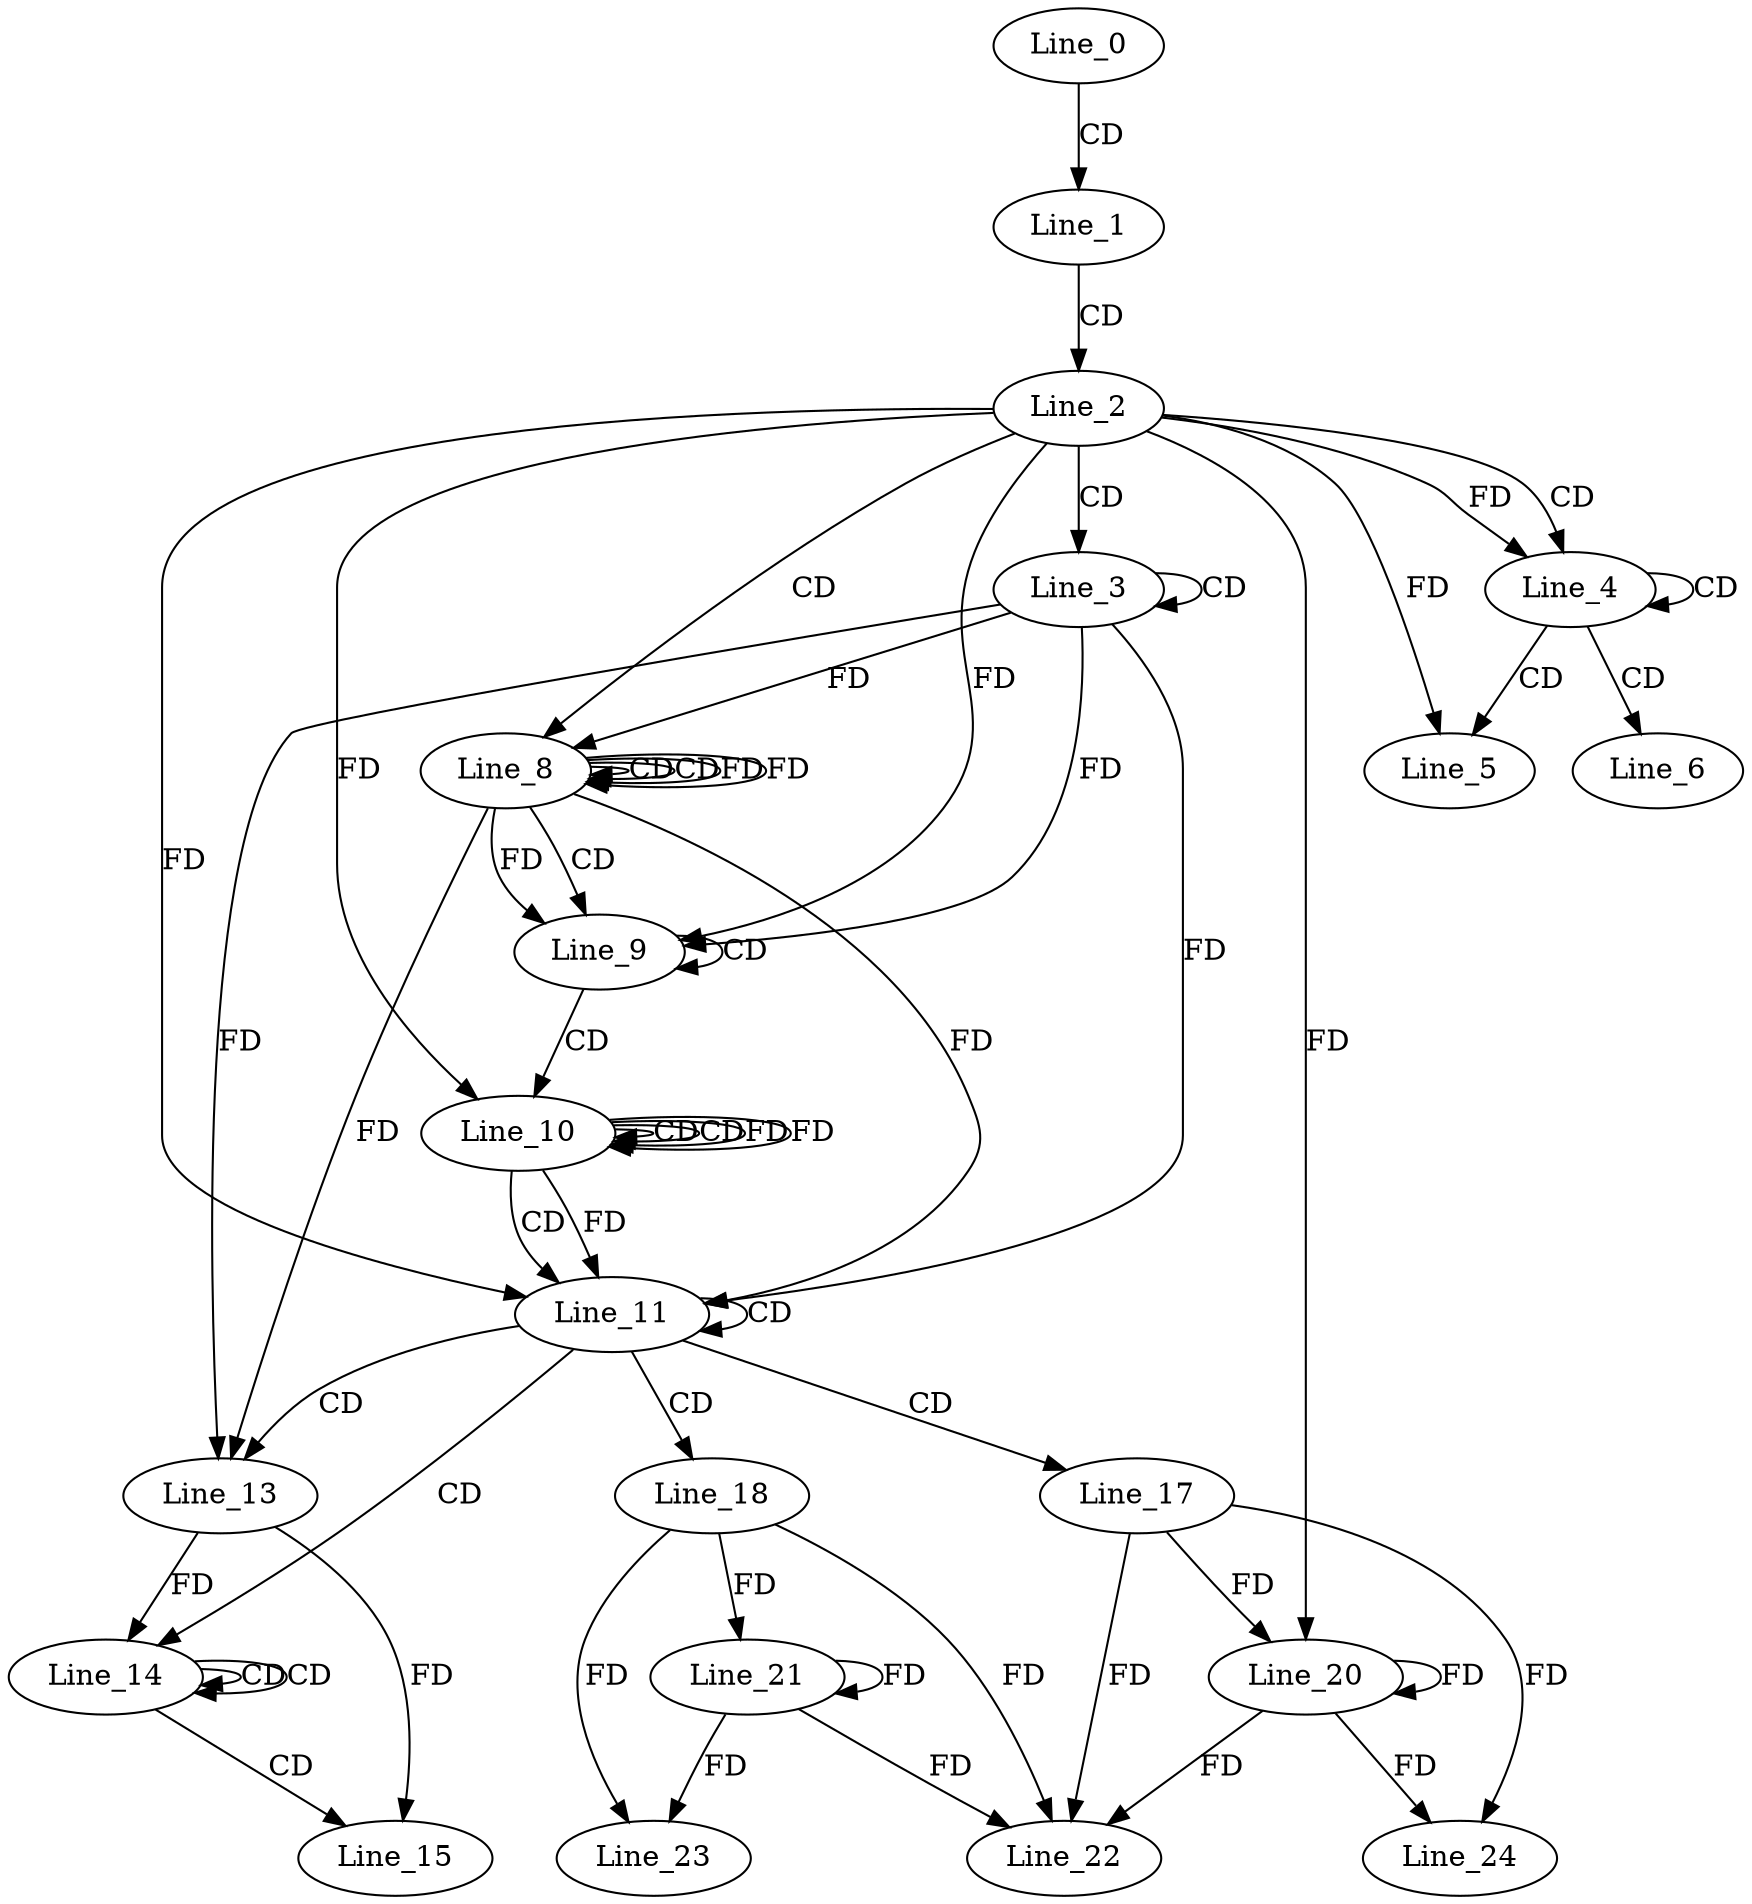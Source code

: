 digraph G {
  Line_0;
  Line_1;
  Line_2;
  Line_3;
  Line_3;
  Line_4;
  Line_4;
  Line_5;
  Line_5;
  Line_6;
  Line_8;
  Line_8;
  Line_8;
  Line_8;
  Line_9;
  Line_9;
  Line_9;
  Line_9;
  Line_10;
  Line_10;
  Line_10;
  Line_10;
  Line_11;
  Line_11;
  Line_11;
  Line_11;
  Line_11;
  Line_13;
  Line_13;
  Line_13;
  Line_14;
  Line_14;
  Line_14;
  Line_14;
  Line_15;
  Line_15;
  Line_17;
  Line_18;
  Line_20;
  Line_20;
  Line_21;
  Line_22;
  Line_23;
  Line_24;
  Line_0 -> Line_1 [ label="CD" ];
  Line_1 -> Line_2 [ label="CD" ];
  Line_2 -> Line_3 [ label="CD" ];
  Line_3 -> Line_3 [ label="CD" ];
  Line_2 -> Line_4 [ label="CD" ];
  Line_4 -> Line_4 [ label="CD" ];
  Line_2 -> Line_4 [ label="FD" ];
  Line_4 -> Line_5 [ label="CD" ];
  Line_2 -> Line_5 [ label="FD" ];
  Line_4 -> Line_6 [ label="CD" ];
  Line_2 -> Line_8 [ label="CD" ];
  Line_8 -> Line_8 [ label="CD" ];
  Line_8 -> Line_8 [ label="CD" ];
  Line_3 -> Line_8 [ label="FD" ];
  Line_8 -> Line_8 [ label="FD" ];
  Line_8 -> Line_9 [ label="CD" ];
  Line_9 -> Line_9 [ label="CD" ];
  Line_3 -> Line_9 [ label="FD" ];
  Line_8 -> Line_9 [ label="FD" ];
  Line_2 -> Line_9 [ label="FD" ];
  Line_9 -> Line_10 [ label="CD" ];
  Line_10 -> Line_10 [ label="CD" ];
  Line_10 -> Line_10 [ label="CD" ];
  Line_2 -> Line_10 [ label="FD" ];
  Line_10 -> Line_10 [ label="FD" ];
  Line_10 -> Line_11 [ label="CD" ];
  Line_11 -> Line_11 [ label="CD" ];
  Line_3 -> Line_11 [ label="FD" ];
  Line_8 -> Line_11 [ label="FD" ];
  Line_2 -> Line_11 [ label="FD" ];
  Line_10 -> Line_11 [ label="FD" ];
  Line_11 -> Line_13 [ label="CD" ];
  Line_3 -> Line_13 [ label="FD" ];
  Line_8 -> Line_13 [ label="FD" ];
  Line_11 -> Line_14 [ label="CD" ];
  Line_14 -> Line_14 [ label="CD" ];
  Line_14 -> Line_14 [ label="CD" ];
  Line_13 -> Line_14 [ label="FD" ];
  Line_14 -> Line_15 [ label="CD" ];
  Line_13 -> Line_15 [ label="FD" ];
  Line_11 -> Line_17 [ label="CD" ];
  Line_11 -> Line_18 [ label="CD" ];
  Line_17 -> Line_20 [ label="FD" ];
  Line_20 -> Line_20 [ label="FD" ];
  Line_2 -> Line_20 [ label="FD" ];
  Line_18 -> Line_21 [ label="FD" ];
  Line_21 -> Line_21 [ label="FD" ];
  Line_17 -> Line_22 [ label="FD" ];
  Line_20 -> Line_22 [ label="FD" ];
  Line_18 -> Line_22 [ label="FD" ];
  Line_21 -> Line_22 [ label="FD" ];
  Line_18 -> Line_23 [ label="FD" ];
  Line_21 -> Line_23 [ label="FD" ];
  Line_17 -> Line_24 [ label="FD" ];
  Line_20 -> Line_24 [ label="FD" ];
  Line_8 -> Line_8 [ label="FD" ];
  Line_10 -> Line_10 [ label="FD" ];
}

